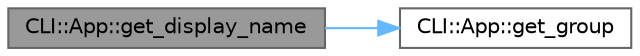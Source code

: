 digraph "CLI::App::get_display_name"
{
 // LATEX_PDF_SIZE
  bgcolor="transparent";
  edge [fontname=Helvetica,fontsize=10,labelfontname=Helvetica,labelfontsize=10];
  node [fontname=Helvetica,fontsize=10,shape=box,height=0.2,width=0.4];
  rankdir="LR";
  Node1 [id="Node000001",label="CLI::App::get_display_name",height=0.2,width=0.4,color="gray40", fillcolor="grey60", style="filled", fontcolor="black",tooltip="Get a display name for an app"];
  Node1 -> Node2 [id="edge1_Node000001_Node000002",color="steelblue1",style="solid",tooltip=" "];
  Node2 [id="Node000002",label="CLI::App::get_group",height=0.2,width=0.4,color="grey40", fillcolor="white", style="filled",URL="$class_c_l_i_1_1_app.html#ac1058e542c8b26a4246a77118d70aef5",tooltip="Get the group of this subcommand"];
}

